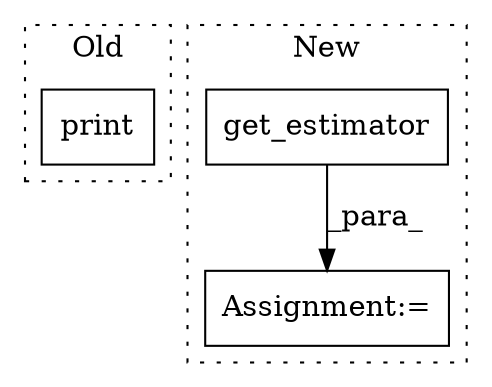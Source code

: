 digraph G {
subgraph cluster0 {
1 [label="print" a="32" s="14042,14092" l="6,1" shape="box"];
label = "Old";
style="dotted";
}
subgraph cluster1 {
2 [label="get_estimator" a="32" s="14468" l="15" shape="box"];
3 [label="Assignment:=" a="7" s="14462" l="1" shape="box"];
label = "New";
style="dotted";
}
2 -> 3 [label="_para_"];
}